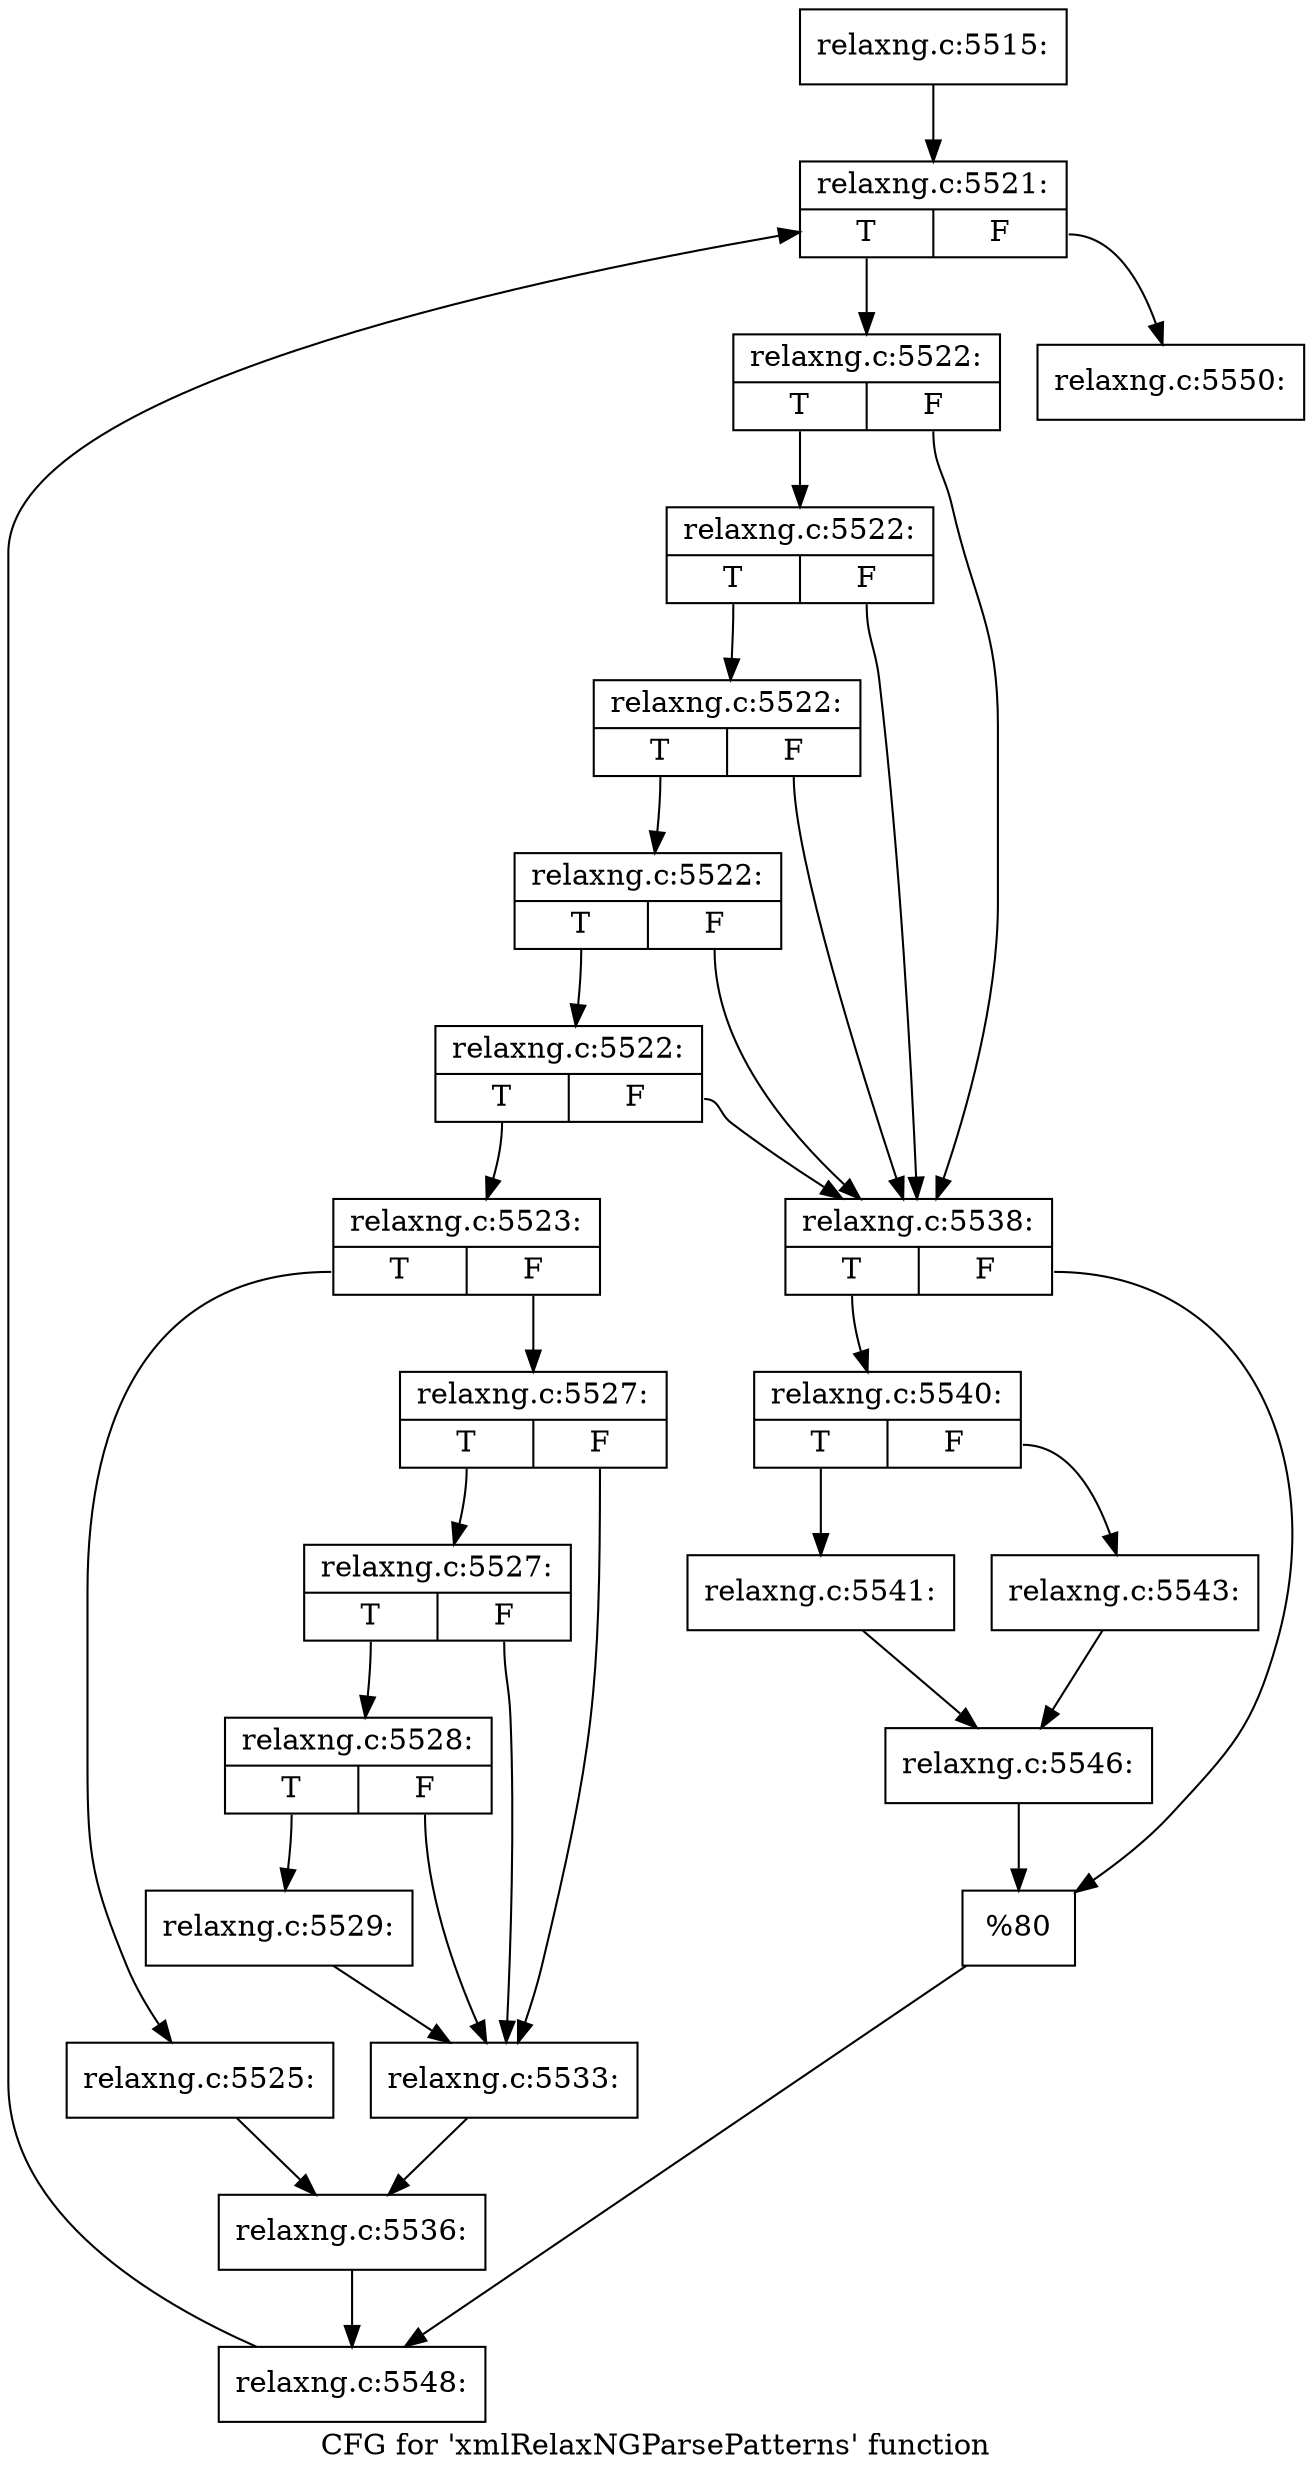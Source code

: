 digraph "CFG for 'xmlRelaxNGParsePatterns' function" {
	label="CFG for 'xmlRelaxNGParsePatterns' function";

	Node0x3c40020 [shape=record,label="{relaxng.c:5515:}"];
	Node0x3c40020 -> Node0x3c4c720;
	Node0x3c4c720 [shape=record,label="{relaxng.c:5521:|{<s0>T|<s1>F}}"];
	Node0x3c4c720:s0 -> Node0x3c4cb10;
	Node0x3c4c720:s1 -> Node0x3c4c940;
	Node0x3c4cb10 [shape=record,label="{relaxng.c:5522:|{<s0>T|<s1>F}}"];
	Node0x3c4cb10:s0 -> Node0x3c4cee0;
	Node0x3c4cb10:s1 -> Node0x3c4cd70;
	Node0x3c4cee0 [shape=record,label="{relaxng.c:5522:|{<s0>T|<s1>F}}"];
	Node0x3c4cee0:s0 -> Node0x3c4ce90;
	Node0x3c4cee0:s1 -> Node0x3c4cd70;
	Node0x3c4ce90 [shape=record,label="{relaxng.c:5522:|{<s0>T|<s1>F}}"];
	Node0x3c4ce90:s0 -> Node0x3c4ce40;
	Node0x3c4ce90:s1 -> Node0x3c4cd70;
	Node0x3c4ce40 [shape=record,label="{relaxng.c:5522:|{<s0>T|<s1>F}}"];
	Node0x3c4ce40:s0 -> Node0x3c4cdc0;
	Node0x3c4ce40:s1 -> Node0x3c4cd70;
	Node0x3c4cdc0 [shape=record,label="{relaxng.c:5522:|{<s0>T|<s1>F}}"];
	Node0x3c4cdc0:s0 -> Node0x3c4ccd0;
	Node0x3c4cdc0:s1 -> Node0x3c4cd70;
	Node0x3c4ccd0 [shape=record,label="{relaxng.c:5523:|{<s0>T|<s1>F}}"];
	Node0x3c4ccd0:s0 -> Node0x3c4e530;
	Node0x3c4ccd0:s1 -> Node0x3c4e810;
	Node0x3c4e530 [shape=record,label="{relaxng.c:5525:}"];
	Node0x3c4e530 -> Node0x3c4e860;
	Node0x3c4e810 [shape=record,label="{relaxng.c:5527:|{<s0>T|<s1>F}}"];
	Node0x3c4e810:s0 -> Node0x3c4ee50;
	Node0x3c4e810:s1 -> Node0x3c4ed80;
	Node0x3c4ee50 [shape=record,label="{relaxng.c:5527:|{<s0>T|<s1>F}}"];
	Node0x3c4ee50:s0 -> Node0x3c4edd0;
	Node0x3c4ee50:s1 -> Node0x3c4ed80;
	Node0x3c4edd0 [shape=record,label="{relaxng.c:5528:|{<s0>T|<s1>F}}"];
	Node0x3c4edd0:s0 -> Node0x3c4ed30;
	Node0x3c4edd0:s1 -> Node0x3c4ed80;
	Node0x3c4ed30 [shape=record,label="{relaxng.c:5529:}"];
	Node0x3c4ed30 -> Node0x3c4ed80;
	Node0x3c4ed80 [shape=record,label="{relaxng.c:5533:}"];
	Node0x3c4ed80 -> Node0x3c4e860;
	Node0x3c4e860 [shape=record,label="{relaxng.c:5536:}"];
	Node0x3c4e860 -> Node0x3c4cd20;
	Node0x3c4cd70 [shape=record,label="{relaxng.c:5538:|{<s0>T|<s1>F}}"];
	Node0x3c4cd70:s0 -> Node0x37911a0;
	Node0x3c4cd70:s1 -> Node0x3c510b0;
	Node0x37911a0 [shape=record,label="{relaxng.c:5540:|{<s0>T|<s1>F}}"];
	Node0x37911a0:s0 -> Node0x3c512d0;
	Node0x37911a0:s1 -> Node0x3c51370;
	Node0x3c512d0 [shape=record,label="{relaxng.c:5541:}"];
	Node0x3c512d0 -> Node0x3c51320;
	Node0x3c51370 [shape=record,label="{relaxng.c:5543:}"];
	Node0x3c51370 -> Node0x3c51320;
	Node0x3c51320 [shape=record,label="{relaxng.c:5546:}"];
	Node0x3c51320 -> Node0x3c510b0;
	Node0x3c510b0 [shape=record,label="{%80}"];
	Node0x3c510b0 -> Node0x3c4cd20;
	Node0x3c4cd20 [shape=record,label="{relaxng.c:5548:}"];
	Node0x3c4cd20 -> Node0x3c4c720;
	Node0x3c4c940 [shape=record,label="{relaxng.c:5550:}"];
}
